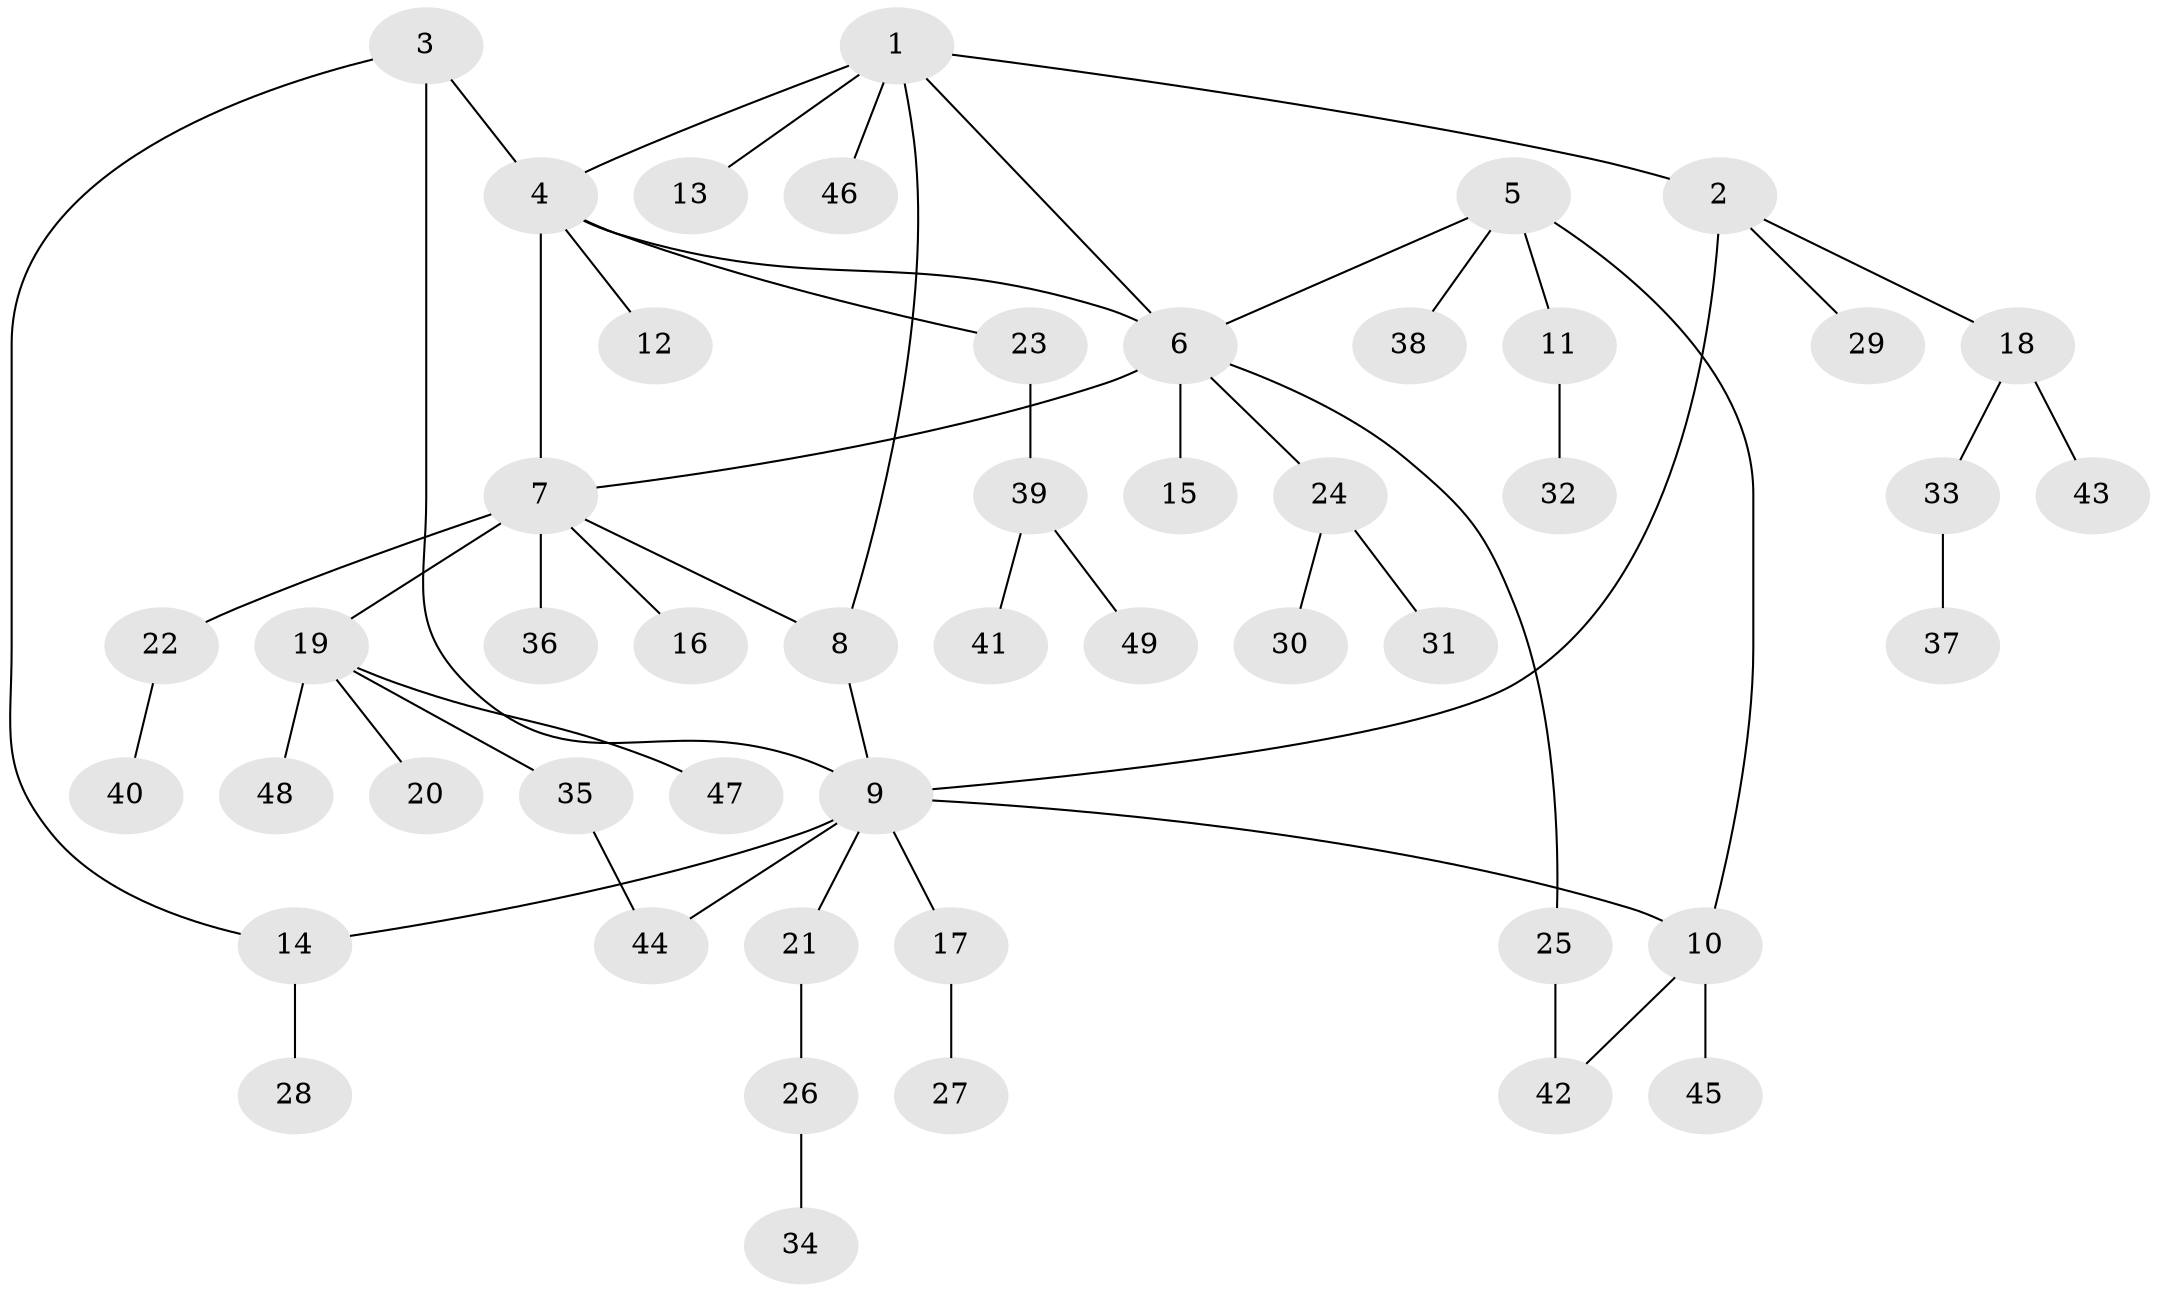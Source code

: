 // Generated by graph-tools (version 1.1) at 2025/55/03/09/25 04:55:59]
// undirected, 49 vertices, 57 edges
graph export_dot {
graph [start="1"]
  node [color=gray90,style=filled];
  1;
  2;
  3;
  4;
  5;
  6;
  7;
  8;
  9;
  10;
  11;
  12;
  13;
  14;
  15;
  16;
  17;
  18;
  19;
  20;
  21;
  22;
  23;
  24;
  25;
  26;
  27;
  28;
  29;
  30;
  31;
  32;
  33;
  34;
  35;
  36;
  37;
  38;
  39;
  40;
  41;
  42;
  43;
  44;
  45;
  46;
  47;
  48;
  49;
  1 -- 2;
  1 -- 4;
  1 -- 6;
  1 -- 8;
  1 -- 13;
  1 -- 46;
  2 -- 9;
  2 -- 18;
  2 -- 29;
  3 -- 4;
  3 -- 9;
  3 -- 14;
  4 -- 6;
  4 -- 7;
  4 -- 12;
  4 -- 23;
  5 -- 6;
  5 -- 10;
  5 -- 11;
  5 -- 38;
  6 -- 7;
  6 -- 15;
  6 -- 24;
  6 -- 25;
  7 -- 8;
  7 -- 16;
  7 -- 19;
  7 -- 22;
  7 -- 36;
  8 -- 9;
  9 -- 10;
  9 -- 14;
  9 -- 17;
  9 -- 21;
  9 -- 44;
  10 -- 42;
  10 -- 45;
  11 -- 32;
  14 -- 28;
  17 -- 27;
  18 -- 33;
  18 -- 43;
  19 -- 20;
  19 -- 35;
  19 -- 47;
  19 -- 48;
  21 -- 26;
  22 -- 40;
  23 -- 39;
  24 -- 30;
  24 -- 31;
  25 -- 42;
  26 -- 34;
  33 -- 37;
  35 -- 44;
  39 -- 41;
  39 -- 49;
}
